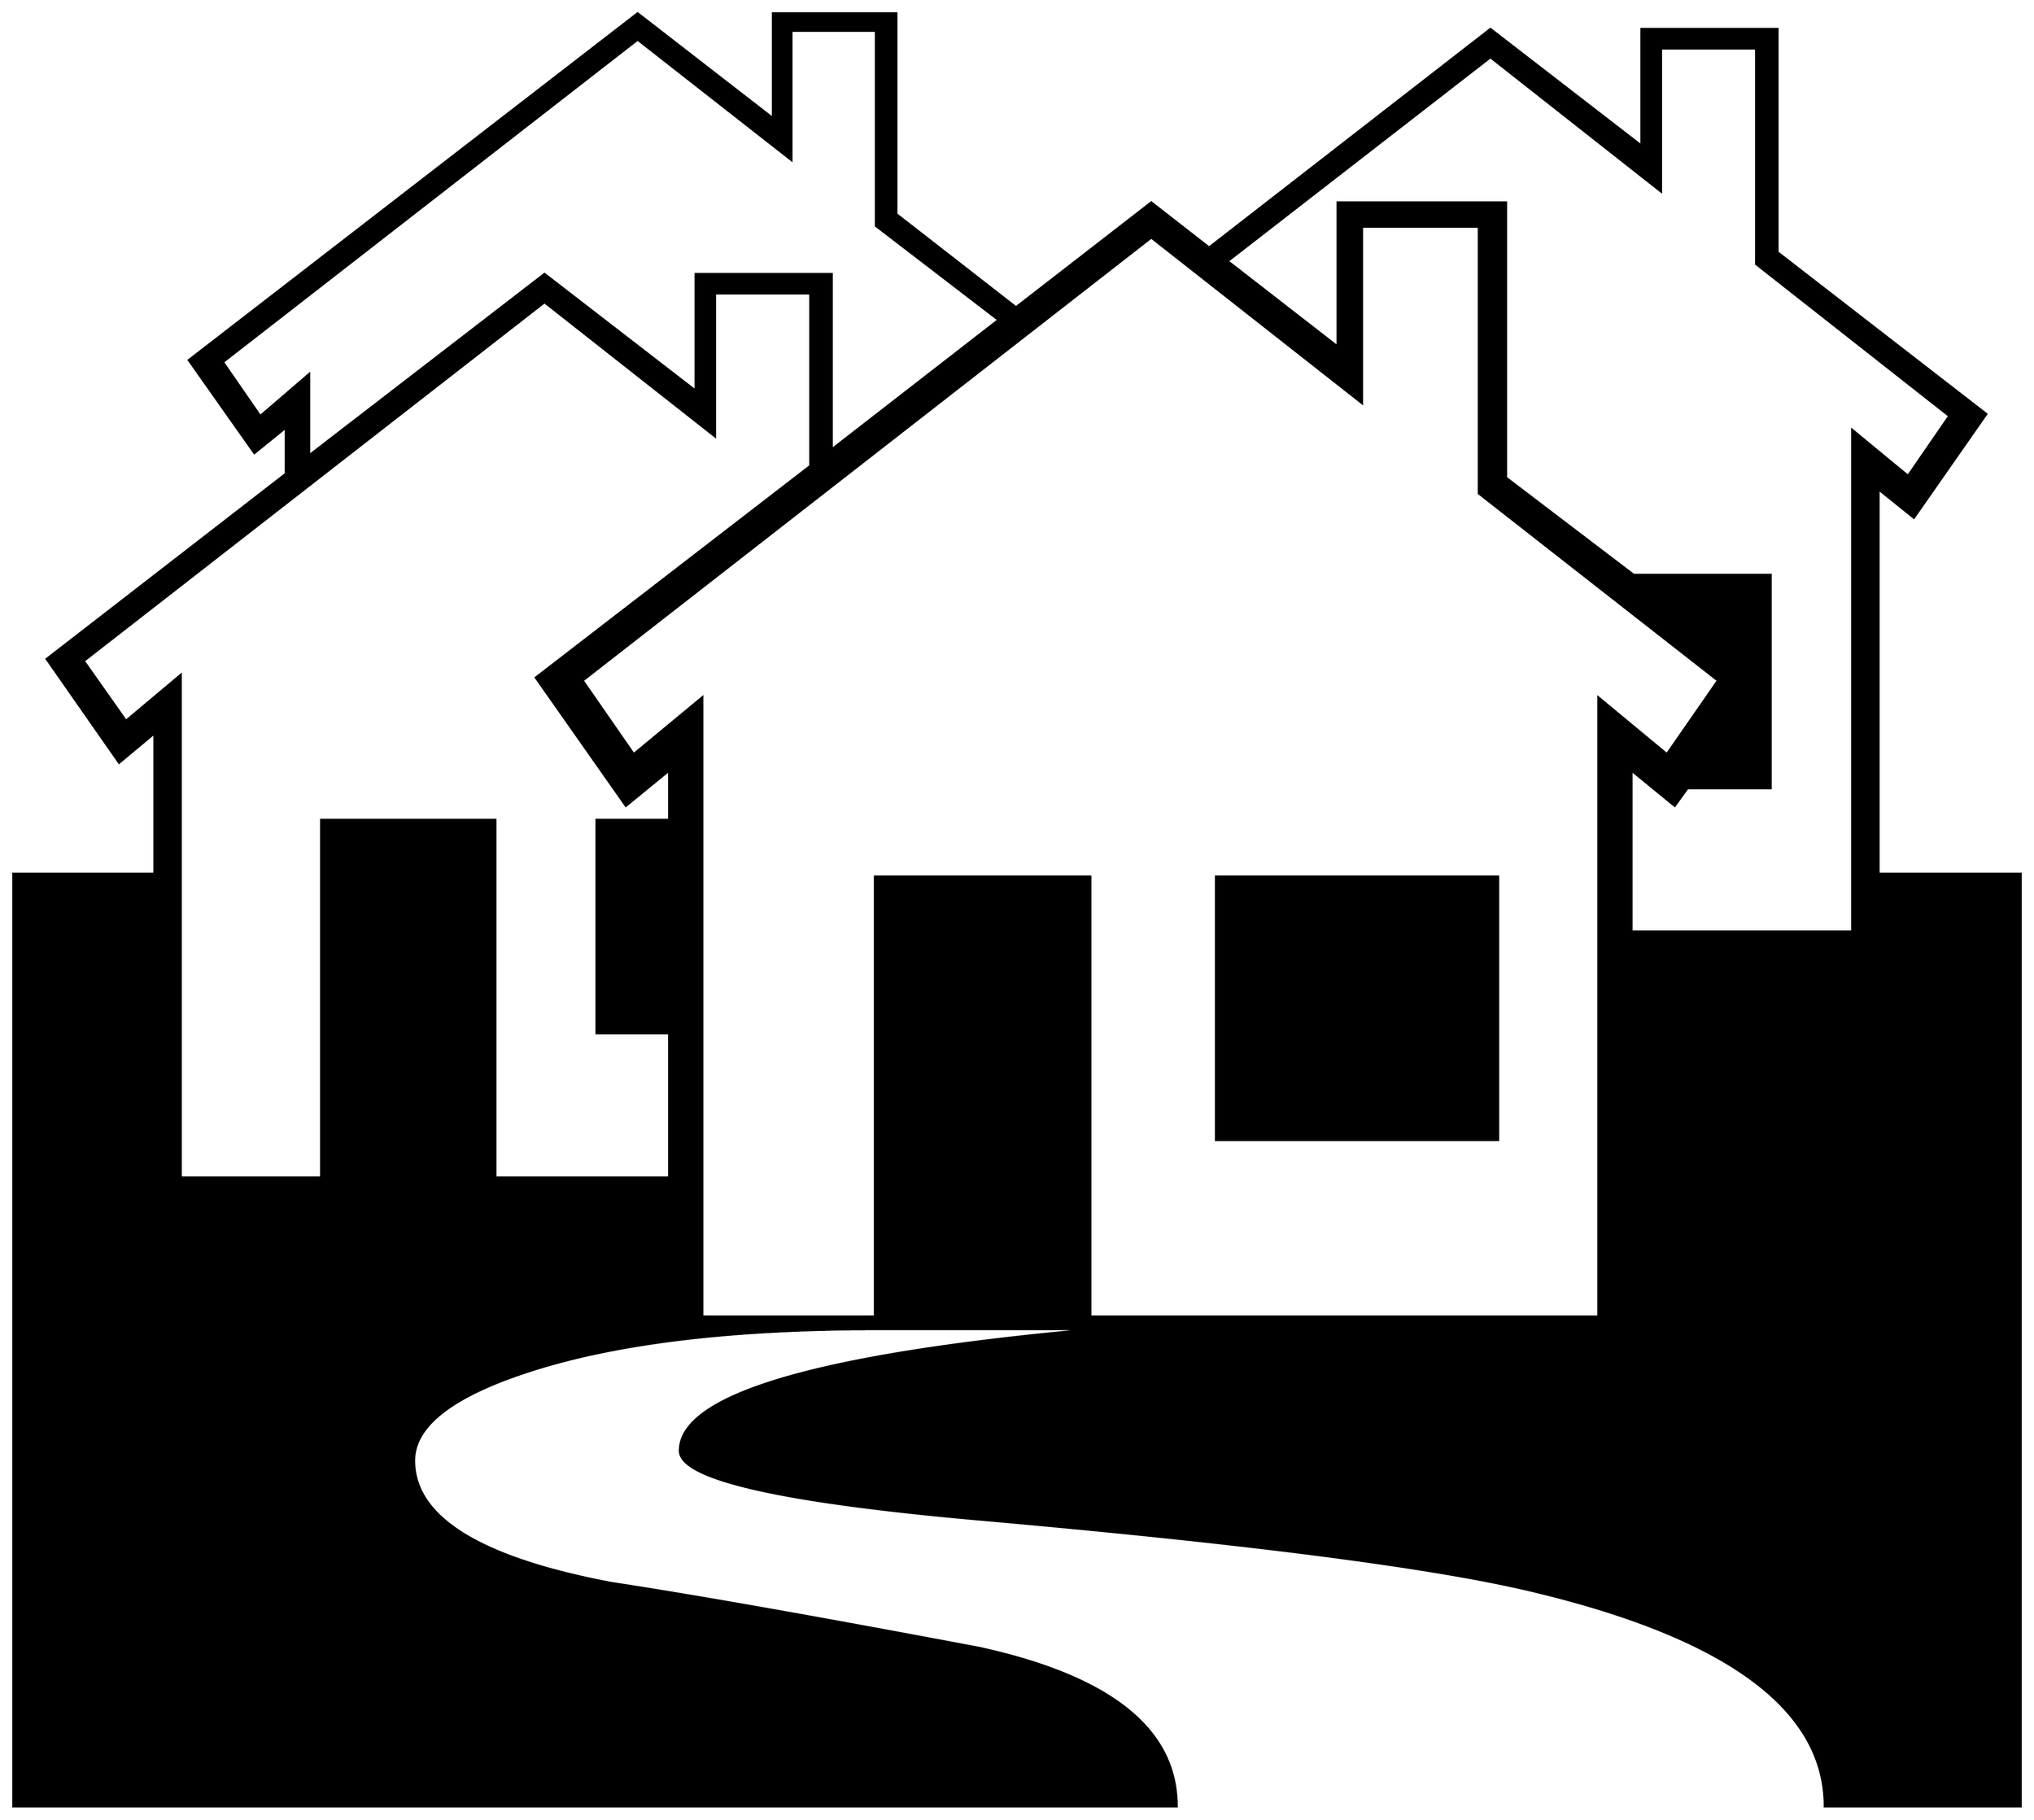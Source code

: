 


\begin{tikzpicture}[y=0.80pt, x=0.80pt, yscale=-1.0, xscale=1.0, inner sep=0pt, outer sep=0pt]
\begin{scope}[shift={(100.0,1597.0)},nonzero rule]
  \path[draw=.,fill=.,line width=1.600pt] (2048.0,442.0) --
    (1848.0,442.0) .. controls (1848.0,342.0) and (1747.0,268.333)
    .. (1545.0,221.0) .. controls (1442.333,197.0) and
    (1255.0,173.0) .. (983.0,149.0) .. controls (781.0,131.0)
    and (680.0,107.667) .. (680.0,79.0) .. controls (680.0,21.667)
    and (820.333,-19.667) .. (1101.0,-45.0) -- (879.0,-45.0) ..
    controls (731.667,-45.0) and (614.0,-30.667) .. (526.0,-2.0) ..
    controls (448.0,23.333) and (409.0,53.667) .. (409.0,89.0) ..
    controls (409.0,147.0) and (476.333,188.667) .. (611.0,214.0) ..
    controls (694.333,226.667) and (819.0,248.667) .. (985.0,280.0) ..
    controls (1119.667,309.333) and (1187.0,363.333) .. (1187.0,442.0)
    -- (0.0,442.0) -- (0.0,-510.0) -- (144.0,-510.0) --
    (144.0,-653.0) -- (108.0,-623.0) -- (34.0,-729.0) --
    (278.0,-918.0) -- (278.0,-965.0) -- (246.0,-939.0) --
    (179.0,-1034.0) -- (637.0,-1388.0) -- (775.0,-1281.0) --
    (775.0,-1388.0) -- (901.0,-1388.0) -- (901.0,-1183.0) --
    (1023.0,-1088.0) -- (1161.0,-1195.0) -- (1220.0,-1149.0) --
    (1507.0,-1372.0) -- (1661.0,-1253.0) -- (1661.0,-1372.0) --
    (1800.0,-1372.0) -- (1800.0,-1144.0) -- (2013.0,-979.0) --
    (1939.0,-873.0) -- (1903.0,-902.0) -- (1903.0,-510.0) --
    (2048.0,-510.0) -- (2048.0,442.0) -- cycle(1975.0,-977.0) --
    (1778.0,-1132.0) -- (1778.0,-1352.0) -- (1681.0,-1352.0) --
    (1681.0,-1206.0) -- (1507.0,-1343.0) -- (1239.0,-1135.0) --
    (1351.0,-1048.0) -- (1351.0,-1195.0) -- (1523.0,-1195.0) --
    (1523.0,-914.0) -- (1653.0,-815.0) -- (1793.0,-815.0) --
    (1793.0,-597.0) -- (1708.0,-597.0) -- (1695.0,-579.0) --
    (1651.0,-615.0) -- (1651.0,-451.0) -- (1876.0,-451.0) --
    (1876.0,-963.0) -- (1933.0,-916.0) -- (1975.0,-977.0) --
    cycle(1739.0,-707.0) -- (1495.0,-898.0) -- (1495.0,-1170.0)
    -- (1376.0,-1170.0) -- (1376.0,-990.0) -- (1161.0,-1159.0)
    -- (581.0,-707.0) -- (633.0,-632.0) -- (703.0,-690.0) --
    (703.0,-58.0) -- (879.0,-58.0) -- (879.0,-507.0) --
    (1099.0,-507.0) -- (1099.0,-58.0) -- (1617.0,-58.0) --
    (1617.0,-690.0) -- (1687.0,-632.0) -- (1739.0,-707.0) --
    cycle(1005.0,-1075.0) -- (880.0,-1171.0) -- (880.0,-1370.0)
    -- (794.0,-1370.0) -- (794.0,-1238.0) -- (637.0,-1361.0) --
    (214.0,-1032.0) -- (252.0,-977.0) -- (302.0,-1020.0) --
    (302.0,-937.0) -- (542.0,-1122.0) -- (696.0,-1003.0) --
    (696.0,-1122.0) -- (835.0,-1122.0) -- (835.0,-943.0) --
    (1005.0,-1075.0) -- cycle(813.0,-926.0) -- (813.0,-1102.0)
    -- (716.0,-1102.0) -- (716.0,-956.0) -- (542.0,-1093.0) --
    (72.0,-727.0) -- (115.0,-666.0) -- (171.0,-713.0) --
    (171.0,-200.0) -- (314.0,-200.0) -- (314.0,-565.0) --
    (492.0,-565.0) -- (492.0,-200.0) -- (669.0,-200.0) --
    (669.0,-347.0) -- (595.0,-347.0) -- (595.0,-565.0) --
    (669.0,-565.0) -- (669.0,-615.0) -- (625.0,-579.0) --
    (533.0,-710.0) -- (813.0,-926.0) -- cycle(1515.0,-238.0) --
    (1227.0,-238.0) -- (1227.0,-507.0) -- (1515.0,-507.0) --
    (1515.0,-238.0) -- cycle;
\end{scope}

\end{tikzpicture}

